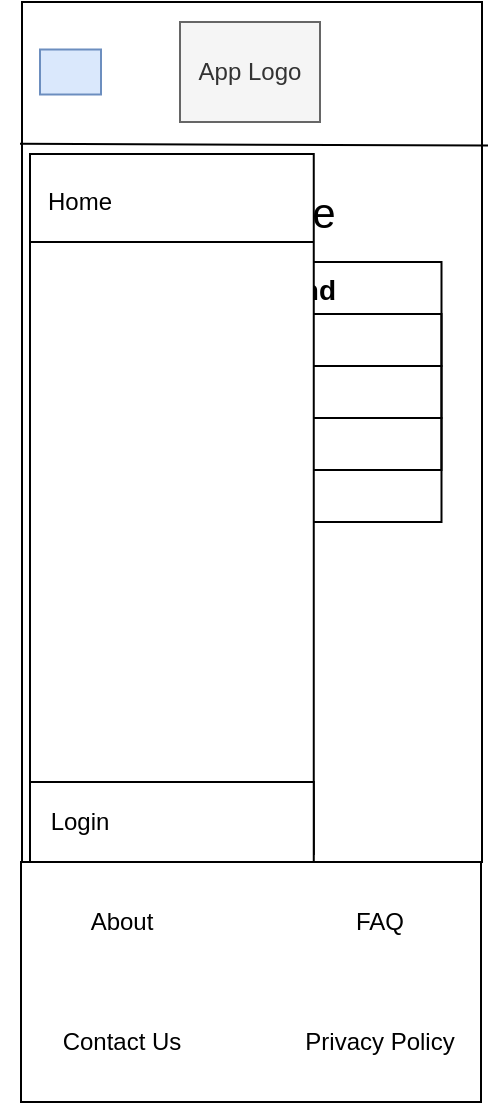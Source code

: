 <mxfile version="14.4.3" type="device"><diagram id="x8CSqS4war_cW8_TJZFx" name="Page-1"><mxGraphModel dx="1158" dy="692" grid="1" gridSize="10" guides="1" tooltips="1" connect="1" arrows="1" fold="1" page="1" pageScale="1" pageWidth="850" pageHeight="1100" math="0" shadow="0"><root><mxCell id="0"/><mxCell id="1" parent="0"/><mxCell id="ggOIgUmhNJfEqgH2ZhdV-1" value="" style="rounded=0;whiteSpace=wrap;html=1;" parent="1" vertex="1"><mxGeometry x="321" y="50" width="230" height="430" as="geometry"/></mxCell><mxCell id="ggOIgUmhNJfEqgH2ZhdV-2" value="App Logo" style="rounded=0;whiteSpace=wrap;html=1;fillColor=#f5f5f5;strokeColor=#666666;fontColor=#333333;" parent="1" vertex="1"><mxGeometry x="400" y="60" width="70" height="50" as="geometry"/></mxCell><mxCell id="ggOIgUmhNJfEqgH2ZhdV-3" value="&lt;span style=&quot;font-size: 21px&quot;&gt;My Taste&lt;/span&gt;" style="text;html=1;strokeColor=none;fillColor=none;align=center;verticalAlign=middle;whiteSpace=wrap;rounded=0;" parent="1" vertex="1"><mxGeometry x="315.06" y="140" width="241.88" height="30" as="geometry"/></mxCell><mxCell id="ggOIgUmhNJfEqgH2ZhdV-4" value="" style="rounded=0;whiteSpace=wrap;html=1;" parent="1" vertex="1"><mxGeometry x="320.5" y="480" width="230" height="120" as="geometry"/></mxCell><mxCell id="ggOIgUmhNJfEqgH2ZhdV-5" value="" style="rounded=0;whiteSpace=wrap;html=1;fillColor=#dae8fc;strokeColor=#6c8ebf;" parent="1" vertex="1"><mxGeometry x="330" y="73.75" width="30.5" height="22.5" as="geometry"/></mxCell><mxCell id="ggOIgUmhNJfEqgH2ZhdV-6" value="" style="endArrow=none;html=1;strokeWidth=1;entryX=1.013;entryY=0.167;entryDx=0;entryDy=0;entryPerimeter=0;" parent="1" target="ggOIgUmhNJfEqgH2ZhdV-1" edge="1"><mxGeometry width="50" height="50" relative="1" as="geometry"><mxPoint x="320" y="120.83" as="sourcePoint"/><mxPoint x="540" y="120" as="targetPoint"/></mxGeometry></mxCell><mxCell id="ggOIgUmhNJfEqgH2ZhdV-9" value="Privacy Policy" style="text;html=1;strokeColor=none;fillColor=none;align=center;verticalAlign=middle;whiteSpace=wrap;rounded=0;" parent="1" vertex="1"><mxGeometry x="447.82" y="560" width="104.37" height="20" as="geometry"/></mxCell><mxCell id="ggOIgUmhNJfEqgH2ZhdV-10" value="About" style="text;html=1;strokeColor=none;fillColor=none;align=center;verticalAlign=middle;whiteSpace=wrap;rounded=0;" parent="1" vertex="1"><mxGeometry x="350.5" y="500" width="40" height="20" as="geometry"/></mxCell><mxCell id="ggOIgUmhNJfEqgH2ZhdV-11" value="Contact Us" style="text;html=1;strokeColor=none;fillColor=none;align=center;verticalAlign=middle;whiteSpace=wrap;rounded=0;" parent="1" vertex="1"><mxGeometry x="338.5" y="560" width="64" height="20" as="geometry"/></mxCell><mxCell id="ggOIgUmhNJfEqgH2ZhdV-12" value="FAQ" style="text;html=1;strokeColor=none;fillColor=none;align=center;verticalAlign=middle;whiteSpace=wrap;rounded=0;" parent="1" vertex="1"><mxGeometry x="480" y="500" width="40" height="20" as="geometry"/></mxCell><mxCell id="ggOIgUmhNJfEqgH2ZhdV-13" value="" style="shape=image;html=1;verticalAlign=top;verticalLabelPosition=bottom;labelBackgroundColor=#ffffff;imageAspect=0;aspect=fixed;image=https://cdn4.iconfinder.com/data/icons/wirecons-free-vector-icons/32/menu-alt-128.png" parent="1" vertex="1"><mxGeometry x="334.25" y="74.25" width="22" height="22" as="geometry"/></mxCell><mxCell id="ggOIgUmhNJfEqgH2ZhdV-16" value="On My Grind" style="swimlane;fontStyle=1;childLayout=stackLayout;horizontal=1;startSize=26;fillColor=none;horizontalStack=0;resizeParent=1;resizeParentMax=0;resizeLast=0;collapsible=1;marginBottom=0;strokeColor=#000000;fontSize=14;" parent="1" vertex="1"><mxGeometry x="341.25" y="180" width="189.5" height="130" as="geometry"><mxRectangle x="341.25" y="180" width="100" height="26" as="alternateBounds"/></mxGeometry></mxCell><mxCell id="ggOIgUmhNJfEqgH2ZhdV-17" value="Workout Playlist" style="text;fillColor=none;align=left;verticalAlign=top;spacingLeft=4;spacingRight=4;overflow=hidden;rotatable=0;points=[[0,0.5],[1,0.5]];portConstraint=eastwest;strokeColor=#000000;" parent="ggOIgUmhNJfEqgH2ZhdV-16" vertex="1"><mxGeometry y="26" width="189.5" height="26" as="geometry"/></mxCell><mxCell id="ggOIgUmhNJfEqgH2ZhdV-18" value="Studying Playlist" style="text;fillColor=none;align=left;verticalAlign=top;spacingLeft=4;spacingRight=4;overflow=hidden;rotatable=0;points=[[0,0.5],[1,0.5]];portConstraint=eastwest;strokeColor=#000000;" parent="ggOIgUmhNJfEqgH2ZhdV-16" vertex="1"><mxGeometry y="52" width="189.5" height="26" as="geometry"/></mxCell><mxCell id="ggOIgUmhNJfEqgH2ZhdV-19" value="Work LoFi Playlist" style="text;align=left;verticalAlign=top;spacingLeft=4;spacingRight=4;overflow=hidden;rotatable=0;points=[[0,0.5],[1,0.5]];portConstraint=eastwest;strokeColor=#000000;" parent="ggOIgUmhNJfEqgH2ZhdV-16" vertex="1"><mxGeometry y="78" width="189.5" height="26" as="geometry"/></mxCell><mxCell id="ggOIgUmhNJfEqgH2ZhdV-20" value="Motivational Playlist" style="text;strokeColor=none;fillColor=none;align=left;verticalAlign=top;spacingLeft=4;spacingRight=4;overflow=hidden;rotatable=0;points=[[0,0.5],[1,0.5]];portConstraint=eastwest;" parent="ggOIgUmhNJfEqgH2ZhdV-16" vertex="1"><mxGeometry y="104" width="189.5" height="26" as="geometry"/></mxCell><mxCell id="nw3oJgZm52oz4GHy3SZ6-1" value="" style="rounded=0;whiteSpace=wrap;html=1;" vertex="1" parent="1"><mxGeometry x="325" y="126" width="141.88" height="350" as="geometry"/></mxCell><mxCell id="nw3oJgZm52oz4GHy3SZ6-2" value="Home" style="text;html=1;strokeColor=none;fillColor=none;align=center;verticalAlign=middle;whiteSpace=wrap;rounded=0;" vertex="1" parent="1"><mxGeometry x="330" y="140" width="40" height="20" as="geometry"/></mxCell><mxCell id="nw3oJgZm52oz4GHy3SZ6-3" value="" style="rounded=0;whiteSpace=wrap;html=1;" vertex="1" parent="1"><mxGeometry x="325" y="440" width="141.88" height="40" as="geometry"/></mxCell><mxCell id="nw3oJgZm52oz4GHy3SZ6-4" value="Login" style="text;html=1;strokeColor=none;fillColor=none;align=center;verticalAlign=middle;whiteSpace=wrap;rounded=0;" vertex="1" parent="1"><mxGeometry x="310" y="450" width="80" height="20" as="geometry"/></mxCell><mxCell id="nw3oJgZm52oz4GHy3SZ6-5" value="" style="endArrow=none;html=1;" edge="1" parent="1"><mxGeometry width="50" height="50" relative="1" as="geometry"><mxPoint x="325" y="170" as="sourcePoint"/><mxPoint x="466.88" y="170" as="targetPoint"/></mxGeometry></mxCell></root></mxGraphModel></diagram></mxfile>